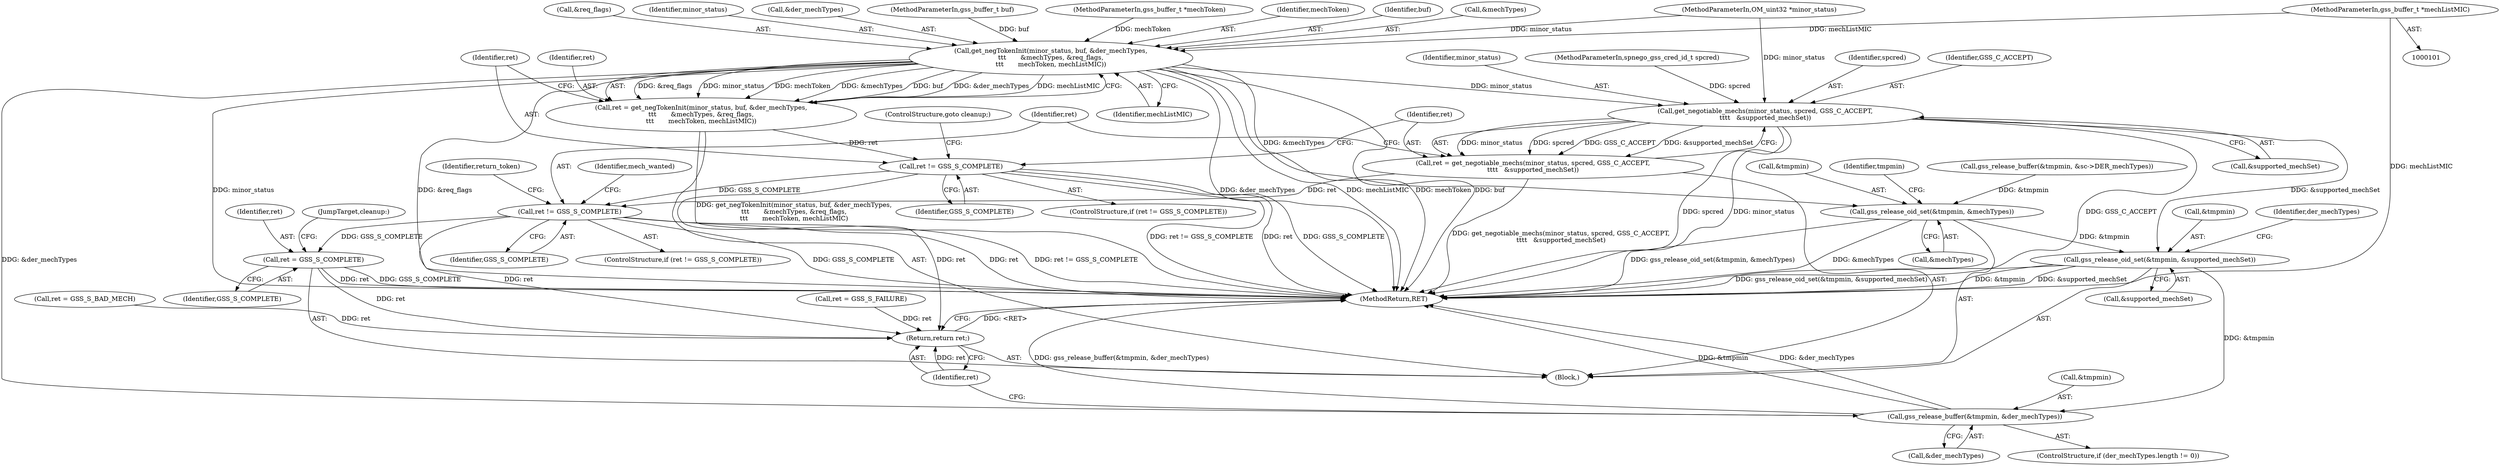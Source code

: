digraph "0_krb5_b51b33f2bc5d1497ddf5bd107f791c101695000d_0@pointer" {
"1000107" [label="(MethodParameterIn,gss_buffer_t *mechListMIC)"];
"1000161" [label="(Call,get_negTokenInit(minor_status, buf, &der_mechTypes,\n\t\t\t       &mechTypes, &req_flags,\n\t\t\t       mechToken, mechListMIC))"];
"1000159" [label="(Call,ret = get_negTokenInit(minor_status, buf, &der_mechTypes,\n\t\t\t       &mechTypes, &req_flags,\n\t\t\t       mechToken, mechListMIC))"];
"1000173" [label="(Call,ret != GSS_S_COMPLETE)"];
"1000187" [label="(Call,ret != GSS_S_COMPLETE)"];
"1000304" [label="(Call,ret = GSS_S_COMPLETE)"];
"1000329" [label="(Return,return ret;)"];
"1000180" [label="(Call,get_negotiable_mechs(minor_status, spcred, GSS_C_ACCEPT,\n\t\t\t\t   &supported_mechSet))"];
"1000178" [label="(Call,ret = get_negotiable_mechs(minor_status, spcred, GSS_C_ACCEPT,\n\t\t\t\t   &supported_mechSet))"];
"1000313" [label="(Call,gss_release_oid_set(&tmpmin, &supported_mechSet))"];
"1000324" [label="(Call,gss_release_buffer(&tmpmin, &der_mechTypes))"];
"1000308" [label="(Call,gss_release_oid_set(&tmpmin, &mechTypes))"];
"1000324" [label="(Call,gss_release_buffer(&tmpmin, &der_mechTypes))"];
"1000307" [label="(JumpTarget,cleanup:)"];
"1000189" [label="(Identifier,GSS_S_COMPLETE)"];
"1000184" [label="(Call,&supported_mechSet)"];
"1000102" [label="(MethodParameterIn,OM_uint32 *minor_status)"];
"1000308" [label="(Call,gss_release_oid_set(&tmpmin, &mechTypes))"];
"1000106" [label="(MethodParameterIn,gss_buffer_t *mechToken)"];
"1000170" [label="(Identifier,mechToken)"];
"1000179" [label="(Identifier,ret)"];
"1000163" [label="(Identifier,buf)"];
"1000243" [label="(Call,ret = GSS_S_FAILURE)"];
"1000182" [label="(Identifier,spcred)"];
"1000315" [label="(Identifier,tmpmin)"];
"1000223" [label="(Call,gss_release_buffer(&tmpmin, &sc->DER_mechTypes))"];
"1000197" [label="(Identifier,mech_wanted)"];
"1000327" [label="(Call,&der_mechTypes)"];
"1000110" [label="(Block,)"];
"1000180" [label="(Call,get_negotiable_mechs(minor_status, spcred, GSS_C_ACCEPT,\n\t\t\t\t   &supported_mechSet))"];
"1000166" [label="(Call,&mechTypes)"];
"1000325" [label="(Call,&tmpmin)"];
"1000174" [label="(Identifier,ret)"];
"1000311" [label="(Call,&mechTypes)"];
"1000178" [label="(Call,ret = get_negotiable_mechs(minor_status, spcred, GSS_C_ACCEPT,\n\t\t\t\t   &supported_mechSet))"];
"1000193" [label="(Identifier,return_token)"];
"1000173" [label="(Call,ret != GSS_S_COMPLETE)"];
"1000304" [label="(Call,ret = GSS_S_COMPLETE)"];
"1000186" [label="(ControlStructure,if (ret != GSS_S_COMPLETE))"];
"1000208" [label="(Call,ret = GSS_S_BAD_MECH)"];
"1000168" [label="(Call,&req_flags)"];
"1000187" [label="(Call,ret != GSS_S_COMPLETE)"];
"1000318" [label="(ControlStructure,if (der_mechTypes.length != 0))"];
"1000306" [label="(Identifier,GSS_S_COMPLETE)"];
"1000159" [label="(Call,ret = get_negTokenInit(minor_status, buf, &der_mechTypes,\n\t\t\t       &mechTypes, &req_flags,\n\t\t\t       mechToken, mechListMIC))"];
"1000175" [label="(Identifier,GSS_S_COMPLETE)"];
"1000172" [label="(ControlStructure,if (ret != GSS_S_COMPLETE))"];
"1000161" [label="(Call,get_negTokenInit(minor_status, buf, &der_mechTypes,\n\t\t\t       &mechTypes, &req_flags,\n\t\t\t       mechToken, mechListMIC))"];
"1000183" [label="(Identifier,GSS_C_ACCEPT)"];
"1000313" [label="(Call,gss_release_oid_set(&tmpmin, &supported_mechSet))"];
"1000107" [label="(MethodParameterIn,gss_buffer_t *mechListMIC)"];
"1000181" [label="(Identifier,minor_status)"];
"1000321" [label="(Identifier,der_mechTypes)"];
"1000177" [label="(ControlStructure,goto cleanup;)"];
"1000330" [label="(Identifier,ret)"];
"1000329" [label="(Return,return ret;)"];
"1000316" [label="(Call,&supported_mechSet)"];
"1000171" [label="(Identifier,mechListMIC)"];
"1000331" [label="(MethodReturn,RET)"];
"1000162" [label="(Identifier,minor_status)"];
"1000164" [label="(Call,&der_mechTypes)"];
"1000103" [label="(MethodParameterIn,gss_buffer_t buf)"];
"1000160" [label="(Identifier,ret)"];
"1000314" [label="(Call,&tmpmin)"];
"1000309" [label="(Call,&tmpmin)"];
"1000105" [label="(MethodParameterIn,spnego_gss_cred_id_t spcred)"];
"1000305" [label="(Identifier,ret)"];
"1000188" [label="(Identifier,ret)"];
"1000107" -> "1000101"  [label="AST: "];
"1000107" -> "1000331"  [label="DDG: mechListMIC"];
"1000107" -> "1000161"  [label="DDG: mechListMIC"];
"1000161" -> "1000159"  [label="AST: "];
"1000161" -> "1000171"  [label="CFG: "];
"1000162" -> "1000161"  [label="AST: "];
"1000163" -> "1000161"  [label="AST: "];
"1000164" -> "1000161"  [label="AST: "];
"1000166" -> "1000161"  [label="AST: "];
"1000168" -> "1000161"  [label="AST: "];
"1000170" -> "1000161"  [label="AST: "];
"1000171" -> "1000161"  [label="AST: "];
"1000159" -> "1000161"  [label="CFG: "];
"1000161" -> "1000331"  [label="DDG: &req_flags"];
"1000161" -> "1000331"  [label="DDG: &der_mechTypes"];
"1000161" -> "1000331"  [label="DDG: mechListMIC"];
"1000161" -> "1000331"  [label="DDG: mechToken"];
"1000161" -> "1000331"  [label="DDG: buf"];
"1000161" -> "1000331"  [label="DDG: minor_status"];
"1000161" -> "1000159"  [label="DDG: &req_flags"];
"1000161" -> "1000159"  [label="DDG: minor_status"];
"1000161" -> "1000159"  [label="DDG: mechToken"];
"1000161" -> "1000159"  [label="DDG: &mechTypes"];
"1000161" -> "1000159"  [label="DDG: buf"];
"1000161" -> "1000159"  [label="DDG: &der_mechTypes"];
"1000161" -> "1000159"  [label="DDG: mechListMIC"];
"1000102" -> "1000161"  [label="DDG: minor_status"];
"1000103" -> "1000161"  [label="DDG: buf"];
"1000106" -> "1000161"  [label="DDG: mechToken"];
"1000161" -> "1000180"  [label="DDG: minor_status"];
"1000161" -> "1000308"  [label="DDG: &mechTypes"];
"1000161" -> "1000324"  [label="DDG: &der_mechTypes"];
"1000159" -> "1000110"  [label="AST: "];
"1000160" -> "1000159"  [label="AST: "];
"1000174" -> "1000159"  [label="CFG: "];
"1000159" -> "1000331"  [label="DDG: get_negTokenInit(minor_status, buf, &der_mechTypes,\n\t\t\t       &mechTypes, &req_flags,\n\t\t\t       mechToken, mechListMIC)"];
"1000159" -> "1000173"  [label="DDG: ret"];
"1000173" -> "1000172"  [label="AST: "];
"1000173" -> "1000175"  [label="CFG: "];
"1000174" -> "1000173"  [label="AST: "];
"1000175" -> "1000173"  [label="AST: "];
"1000177" -> "1000173"  [label="CFG: "];
"1000179" -> "1000173"  [label="CFG: "];
"1000173" -> "1000331"  [label="DDG: ret != GSS_S_COMPLETE"];
"1000173" -> "1000331"  [label="DDG: ret"];
"1000173" -> "1000331"  [label="DDG: GSS_S_COMPLETE"];
"1000173" -> "1000187"  [label="DDG: GSS_S_COMPLETE"];
"1000173" -> "1000329"  [label="DDG: ret"];
"1000187" -> "1000186"  [label="AST: "];
"1000187" -> "1000189"  [label="CFG: "];
"1000188" -> "1000187"  [label="AST: "];
"1000189" -> "1000187"  [label="AST: "];
"1000193" -> "1000187"  [label="CFG: "];
"1000197" -> "1000187"  [label="CFG: "];
"1000187" -> "1000331"  [label="DDG: ret"];
"1000187" -> "1000331"  [label="DDG: ret != GSS_S_COMPLETE"];
"1000187" -> "1000331"  [label="DDG: GSS_S_COMPLETE"];
"1000178" -> "1000187"  [label="DDG: ret"];
"1000187" -> "1000304"  [label="DDG: GSS_S_COMPLETE"];
"1000187" -> "1000329"  [label="DDG: ret"];
"1000304" -> "1000110"  [label="AST: "];
"1000304" -> "1000306"  [label="CFG: "];
"1000305" -> "1000304"  [label="AST: "];
"1000306" -> "1000304"  [label="AST: "];
"1000307" -> "1000304"  [label="CFG: "];
"1000304" -> "1000331"  [label="DDG: ret"];
"1000304" -> "1000331"  [label="DDG: GSS_S_COMPLETE"];
"1000304" -> "1000329"  [label="DDG: ret"];
"1000329" -> "1000110"  [label="AST: "];
"1000329" -> "1000330"  [label="CFG: "];
"1000330" -> "1000329"  [label="AST: "];
"1000331" -> "1000329"  [label="CFG: "];
"1000329" -> "1000331"  [label="DDG: <RET>"];
"1000330" -> "1000329"  [label="DDG: ret"];
"1000208" -> "1000329"  [label="DDG: ret"];
"1000243" -> "1000329"  [label="DDG: ret"];
"1000180" -> "1000178"  [label="AST: "];
"1000180" -> "1000184"  [label="CFG: "];
"1000181" -> "1000180"  [label="AST: "];
"1000182" -> "1000180"  [label="AST: "];
"1000183" -> "1000180"  [label="AST: "];
"1000184" -> "1000180"  [label="AST: "];
"1000178" -> "1000180"  [label="CFG: "];
"1000180" -> "1000331"  [label="DDG: spcred"];
"1000180" -> "1000331"  [label="DDG: minor_status"];
"1000180" -> "1000331"  [label="DDG: GSS_C_ACCEPT"];
"1000180" -> "1000178"  [label="DDG: minor_status"];
"1000180" -> "1000178"  [label="DDG: spcred"];
"1000180" -> "1000178"  [label="DDG: GSS_C_ACCEPT"];
"1000180" -> "1000178"  [label="DDG: &supported_mechSet"];
"1000102" -> "1000180"  [label="DDG: minor_status"];
"1000105" -> "1000180"  [label="DDG: spcred"];
"1000180" -> "1000313"  [label="DDG: &supported_mechSet"];
"1000178" -> "1000110"  [label="AST: "];
"1000179" -> "1000178"  [label="AST: "];
"1000188" -> "1000178"  [label="CFG: "];
"1000178" -> "1000331"  [label="DDG: get_negotiable_mechs(minor_status, spcred, GSS_C_ACCEPT,\n\t\t\t\t   &supported_mechSet)"];
"1000313" -> "1000110"  [label="AST: "];
"1000313" -> "1000316"  [label="CFG: "];
"1000314" -> "1000313"  [label="AST: "];
"1000316" -> "1000313"  [label="AST: "];
"1000321" -> "1000313"  [label="CFG: "];
"1000313" -> "1000331"  [label="DDG: &supported_mechSet"];
"1000313" -> "1000331"  [label="DDG: gss_release_oid_set(&tmpmin, &supported_mechSet)"];
"1000313" -> "1000331"  [label="DDG: &tmpmin"];
"1000308" -> "1000313"  [label="DDG: &tmpmin"];
"1000313" -> "1000324"  [label="DDG: &tmpmin"];
"1000324" -> "1000318"  [label="AST: "];
"1000324" -> "1000327"  [label="CFG: "];
"1000325" -> "1000324"  [label="AST: "];
"1000327" -> "1000324"  [label="AST: "];
"1000330" -> "1000324"  [label="CFG: "];
"1000324" -> "1000331"  [label="DDG: gss_release_buffer(&tmpmin, &der_mechTypes)"];
"1000324" -> "1000331"  [label="DDG: &tmpmin"];
"1000324" -> "1000331"  [label="DDG: &der_mechTypes"];
"1000308" -> "1000110"  [label="AST: "];
"1000308" -> "1000311"  [label="CFG: "];
"1000309" -> "1000308"  [label="AST: "];
"1000311" -> "1000308"  [label="AST: "];
"1000315" -> "1000308"  [label="CFG: "];
"1000308" -> "1000331"  [label="DDG: &mechTypes"];
"1000308" -> "1000331"  [label="DDG: gss_release_oid_set(&tmpmin, &mechTypes)"];
"1000223" -> "1000308"  [label="DDG: &tmpmin"];
}

